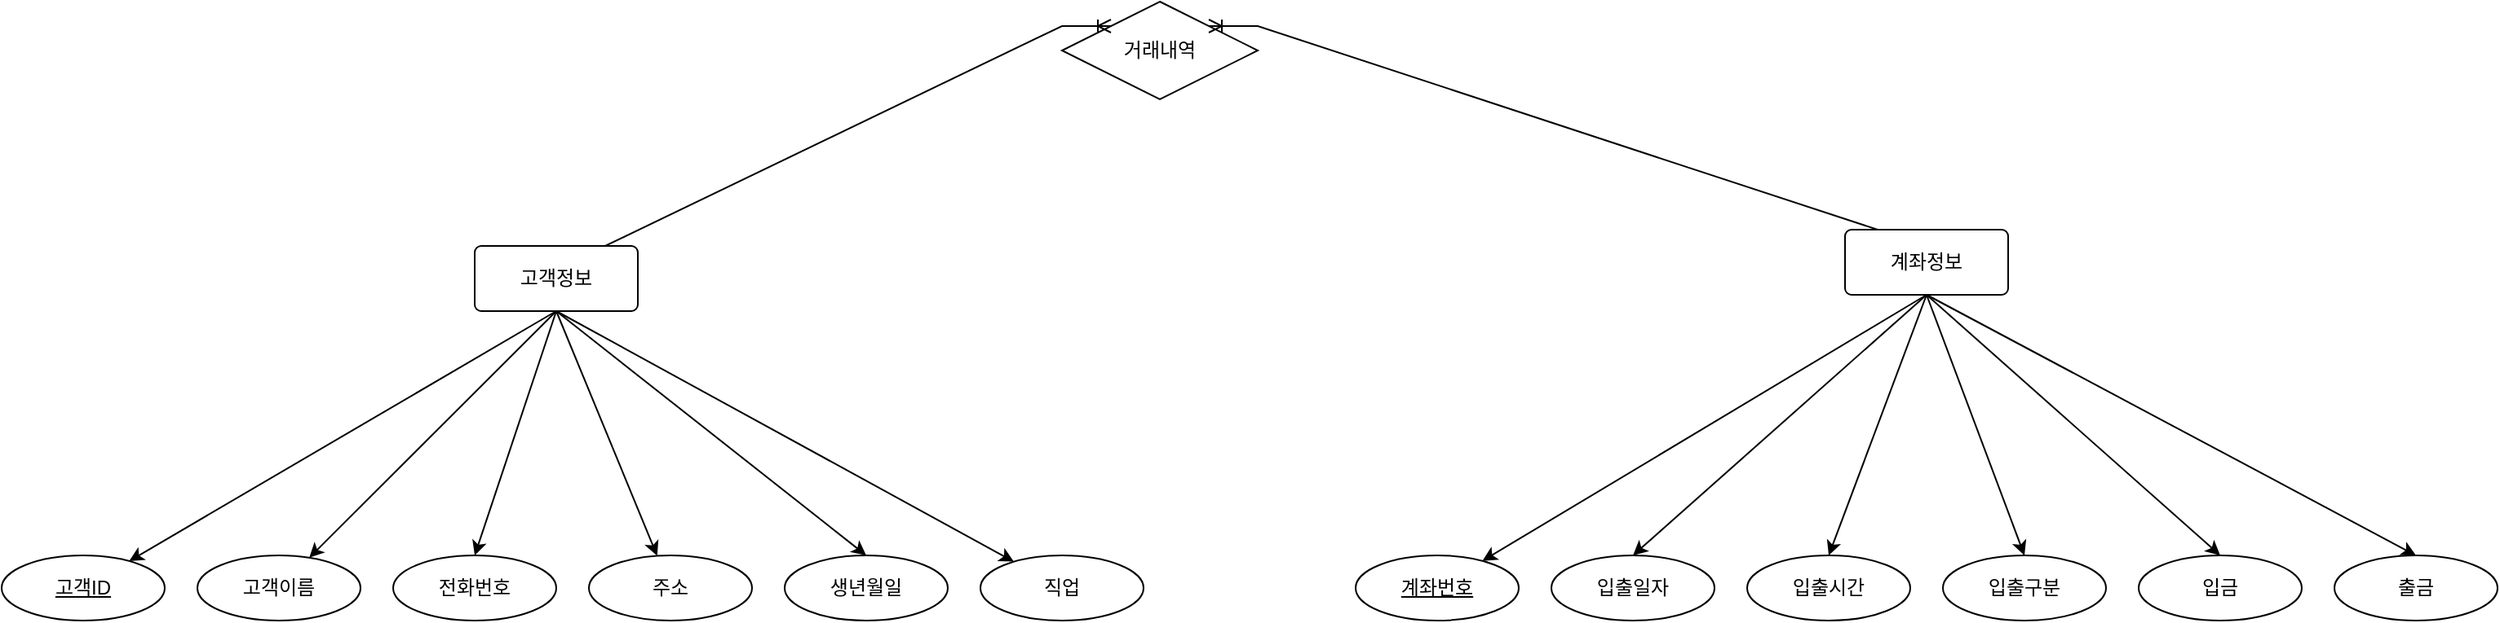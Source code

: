 <mxfile version="21.3.2" type="device">
  <diagram name="페이지-1" id="UAlUWDsdQNrrPxSb59X1">
    <mxGraphModel dx="869" dy="1027" grid="1" gridSize="10" guides="1" tooltips="1" connect="1" arrows="1" fold="1" page="1" pageScale="1" pageWidth="4681" pageHeight="3300" math="0" shadow="0">
      <root>
        <mxCell id="0" />
        <mxCell id="1" parent="0" />
        <mxCell id="Ay2Pvln9d-7V-2BlDFdL-9" style="rounded=0;orthogonalLoop=1;jettySize=auto;html=1;exitX=0.5;exitY=1;exitDx=0;exitDy=0;" edge="1" parent="1" source="Ay2Pvln9d-7V-2BlDFdL-1" target="Ay2Pvln9d-7V-2BlDFdL-2">
          <mxGeometry relative="1" as="geometry" />
        </mxCell>
        <mxCell id="Ay2Pvln9d-7V-2BlDFdL-10" style="rounded=0;orthogonalLoop=1;jettySize=auto;html=1;exitX=0.5;exitY=1;exitDx=0;exitDy=0;" edge="1" parent="1" source="Ay2Pvln9d-7V-2BlDFdL-1" target="Ay2Pvln9d-7V-2BlDFdL-3">
          <mxGeometry relative="1" as="geometry" />
        </mxCell>
        <mxCell id="Ay2Pvln9d-7V-2BlDFdL-11" style="rounded=0;orthogonalLoop=1;jettySize=auto;html=1;entryX=0.5;entryY=0;entryDx=0;entryDy=0;exitX=0.5;exitY=1;exitDx=0;exitDy=0;" edge="1" parent="1" source="Ay2Pvln9d-7V-2BlDFdL-1" target="Ay2Pvln9d-7V-2BlDFdL-4">
          <mxGeometry relative="1" as="geometry" />
        </mxCell>
        <mxCell id="Ay2Pvln9d-7V-2BlDFdL-12" style="rounded=0;orthogonalLoop=1;jettySize=auto;html=1;exitX=0.5;exitY=1;exitDx=0;exitDy=0;" edge="1" parent="1" source="Ay2Pvln9d-7V-2BlDFdL-1" target="Ay2Pvln9d-7V-2BlDFdL-5">
          <mxGeometry relative="1" as="geometry" />
        </mxCell>
        <mxCell id="Ay2Pvln9d-7V-2BlDFdL-13" style="rounded=0;orthogonalLoop=1;jettySize=auto;html=1;entryX=0.5;entryY=0;entryDx=0;entryDy=0;exitX=0.5;exitY=1;exitDx=0;exitDy=0;" edge="1" parent="1" source="Ay2Pvln9d-7V-2BlDFdL-1" target="Ay2Pvln9d-7V-2BlDFdL-6">
          <mxGeometry relative="1" as="geometry" />
        </mxCell>
        <mxCell id="Ay2Pvln9d-7V-2BlDFdL-14" style="rounded=0;orthogonalLoop=1;jettySize=auto;html=1;exitX=0.5;exitY=1;exitDx=0;exitDy=0;" edge="1" parent="1" source="Ay2Pvln9d-7V-2BlDFdL-1" target="Ay2Pvln9d-7V-2BlDFdL-7">
          <mxGeometry relative="1" as="geometry" />
        </mxCell>
        <mxCell id="Ay2Pvln9d-7V-2BlDFdL-1" value="고객정보" style="rounded=1;arcSize=10;whiteSpace=wrap;html=1;align=center;" vertex="1" parent="1">
          <mxGeometry x="480" y="210" width="100" height="40" as="geometry" />
        </mxCell>
        <mxCell id="Ay2Pvln9d-7V-2BlDFdL-2" value="고객ID" style="ellipse;whiteSpace=wrap;html=1;align=center;fontStyle=4;" vertex="1" parent="1">
          <mxGeometry x="190" y="400" width="100" height="40" as="geometry" />
        </mxCell>
        <mxCell id="Ay2Pvln9d-7V-2BlDFdL-3" value="고객이름" style="ellipse;whiteSpace=wrap;html=1;align=center;" vertex="1" parent="1">
          <mxGeometry x="310" y="400" width="100" height="40" as="geometry" />
        </mxCell>
        <mxCell id="Ay2Pvln9d-7V-2BlDFdL-4" value="전화번호" style="ellipse;whiteSpace=wrap;html=1;align=center;" vertex="1" parent="1">
          <mxGeometry x="430" y="400" width="100" height="40" as="geometry" />
        </mxCell>
        <mxCell id="Ay2Pvln9d-7V-2BlDFdL-5" value="주소" style="ellipse;whiteSpace=wrap;html=1;align=center;" vertex="1" parent="1">
          <mxGeometry x="550" y="400" width="100" height="40" as="geometry" />
        </mxCell>
        <mxCell id="Ay2Pvln9d-7V-2BlDFdL-6" value="생년월일" style="ellipse;whiteSpace=wrap;html=1;align=center;" vertex="1" parent="1">
          <mxGeometry x="670" y="400" width="100" height="40" as="geometry" />
        </mxCell>
        <mxCell id="Ay2Pvln9d-7V-2BlDFdL-7" value="직업" style="ellipse;whiteSpace=wrap;html=1;align=center;" vertex="1" parent="1">
          <mxGeometry x="790" y="400" width="100" height="40" as="geometry" />
        </mxCell>
        <mxCell id="Ay2Pvln9d-7V-2BlDFdL-23" style="rounded=0;orthogonalLoop=1;jettySize=auto;html=1;exitX=0.5;exitY=1;exitDx=0;exitDy=0;" edge="1" parent="1" source="Ay2Pvln9d-7V-2BlDFdL-16" target="Ay2Pvln9d-7V-2BlDFdL-17">
          <mxGeometry relative="1" as="geometry" />
        </mxCell>
        <mxCell id="Ay2Pvln9d-7V-2BlDFdL-16" value="계좌정보" style="rounded=1;arcSize=10;whiteSpace=wrap;html=1;align=center;" vertex="1" parent="1">
          <mxGeometry x="1320" y="200" width="100" height="40" as="geometry" />
        </mxCell>
        <mxCell id="Ay2Pvln9d-7V-2BlDFdL-17" value="계좌번호" style="ellipse;whiteSpace=wrap;html=1;align=center;fontStyle=4;" vertex="1" parent="1">
          <mxGeometry x="1020" y="400" width="100" height="40" as="geometry" />
        </mxCell>
        <mxCell id="Ay2Pvln9d-7V-2BlDFdL-18" value="입출일자" style="ellipse;whiteSpace=wrap;html=1;align=center;" vertex="1" parent="1">
          <mxGeometry x="1140" y="400" width="100" height="40" as="geometry" />
        </mxCell>
        <mxCell id="Ay2Pvln9d-7V-2BlDFdL-19" value="입출시간" style="ellipse;whiteSpace=wrap;html=1;align=center;" vertex="1" parent="1">
          <mxGeometry x="1260" y="400" width="100" height="40" as="geometry" />
        </mxCell>
        <mxCell id="Ay2Pvln9d-7V-2BlDFdL-20" value="입출구분" style="ellipse;whiteSpace=wrap;html=1;align=center;" vertex="1" parent="1">
          <mxGeometry x="1380" y="400" width="100" height="40" as="geometry" />
        </mxCell>
        <mxCell id="Ay2Pvln9d-7V-2BlDFdL-21" value="입금" style="ellipse;whiteSpace=wrap;html=1;align=center;" vertex="1" parent="1">
          <mxGeometry x="1500" y="400" width="100" height="40" as="geometry" />
        </mxCell>
        <mxCell id="Ay2Pvln9d-7V-2BlDFdL-22" value="출금" style="ellipse;whiteSpace=wrap;html=1;align=center;" vertex="1" parent="1">
          <mxGeometry x="1620" y="400" width="100" height="40" as="geometry" />
        </mxCell>
        <mxCell id="Ay2Pvln9d-7V-2BlDFdL-27" style="rounded=0;orthogonalLoop=1;jettySize=auto;html=1;entryX=0.5;entryY=0;entryDx=0;entryDy=0;exitX=0.5;exitY=1;exitDx=0;exitDy=0;" edge="1" parent="1" source="Ay2Pvln9d-7V-2BlDFdL-16" target="Ay2Pvln9d-7V-2BlDFdL-22">
          <mxGeometry relative="1" as="geometry">
            <mxPoint x="1370" y="270" as="sourcePoint" />
            <mxPoint x="1126" y="433" as="targetPoint" />
          </mxGeometry>
        </mxCell>
        <mxCell id="Ay2Pvln9d-7V-2BlDFdL-28" style="rounded=0;orthogonalLoop=1;jettySize=auto;html=1;entryX=0.5;entryY=0;entryDx=0;entryDy=0;exitX=0.5;exitY=1;exitDx=0;exitDy=0;" edge="1" parent="1" source="Ay2Pvln9d-7V-2BlDFdL-16" target="Ay2Pvln9d-7V-2BlDFdL-21">
          <mxGeometry relative="1" as="geometry">
            <mxPoint x="1380" y="280" as="sourcePoint" />
            <mxPoint x="1136" y="443" as="targetPoint" />
          </mxGeometry>
        </mxCell>
        <mxCell id="Ay2Pvln9d-7V-2BlDFdL-29" style="rounded=0;orthogonalLoop=1;jettySize=auto;html=1;entryX=0.5;entryY=0;entryDx=0;entryDy=0;exitX=0.5;exitY=1;exitDx=0;exitDy=0;" edge="1" parent="1" source="Ay2Pvln9d-7V-2BlDFdL-16" target="Ay2Pvln9d-7V-2BlDFdL-20">
          <mxGeometry relative="1" as="geometry">
            <mxPoint x="1390" y="290" as="sourcePoint" />
            <mxPoint x="1146" y="453" as="targetPoint" />
          </mxGeometry>
        </mxCell>
        <mxCell id="Ay2Pvln9d-7V-2BlDFdL-30" style="rounded=0;orthogonalLoop=1;jettySize=auto;html=1;entryX=0.5;entryY=0;entryDx=0;entryDy=0;exitX=0.5;exitY=1;exitDx=0;exitDy=0;" edge="1" parent="1" source="Ay2Pvln9d-7V-2BlDFdL-16" target="Ay2Pvln9d-7V-2BlDFdL-19">
          <mxGeometry relative="1" as="geometry">
            <mxPoint x="1400" y="300" as="sourcePoint" />
            <mxPoint x="1156" y="463" as="targetPoint" />
          </mxGeometry>
        </mxCell>
        <mxCell id="Ay2Pvln9d-7V-2BlDFdL-31" style="rounded=0;orthogonalLoop=1;jettySize=auto;html=1;exitX=0.5;exitY=1;exitDx=0;exitDy=0;entryX=0.5;entryY=0;entryDx=0;entryDy=0;" edge="1" parent="1" source="Ay2Pvln9d-7V-2BlDFdL-16" target="Ay2Pvln9d-7V-2BlDFdL-18">
          <mxGeometry relative="1" as="geometry">
            <mxPoint x="1410" y="310" as="sourcePoint" />
            <mxPoint x="1166" y="473" as="targetPoint" />
          </mxGeometry>
        </mxCell>
        <mxCell id="Ay2Pvln9d-7V-2BlDFdL-32" value="거래내역" style="shape=rhombus;perimeter=rhombusPerimeter;whiteSpace=wrap;html=1;align=center;" vertex="1" parent="1">
          <mxGeometry x="840" y="60" width="120" height="60" as="geometry" />
        </mxCell>
        <mxCell id="Ay2Pvln9d-7V-2BlDFdL-33" value="" style="edgeStyle=entityRelationEdgeStyle;fontSize=12;html=1;endArrow=ERoneToMany;rounded=0;entryX=0;entryY=0;entryDx=0;entryDy=0;exitX=0.5;exitY=0;exitDx=0;exitDy=0;" edge="1" parent="1" source="Ay2Pvln9d-7V-2BlDFdL-1" target="Ay2Pvln9d-7V-2BlDFdL-32">
          <mxGeometry width="100" height="100" relative="1" as="geometry">
            <mxPoint x="520" y="150" as="sourcePoint" />
            <mxPoint x="940" y="110" as="targetPoint" />
          </mxGeometry>
        </mxCell>
        <mxCell id="Ay2Pvln9d-7V-2BlDFdL-34" value="" style="edgeStyle=entityRelationEdgeStyle;fontSize=12;html=1;endArrow=ERoneToMany;rounded=0;exitX=0.5;exitY=0;exitDx=0;exitDy=0;entryX=1;entryY=0;entryDx=0;entryDy=0;" edge="1" parent="1" source="Ay2Pvln9d-7V-2BlDFdL-16" target="Ay2Pvln9d-7V-2BlDFdL-32">
          <mxGeometry width="100" height="100" relative="1" as="geometry">
            <mxPoint x="840" y="210" as="sourcePoint" />
            <mxPoint x="940" y="110" as="targetPoint" />
          </mxGeometry>
        </mxCell>
      </root>
    </mxGraphModel>
  </diagram>
</mxfile>
